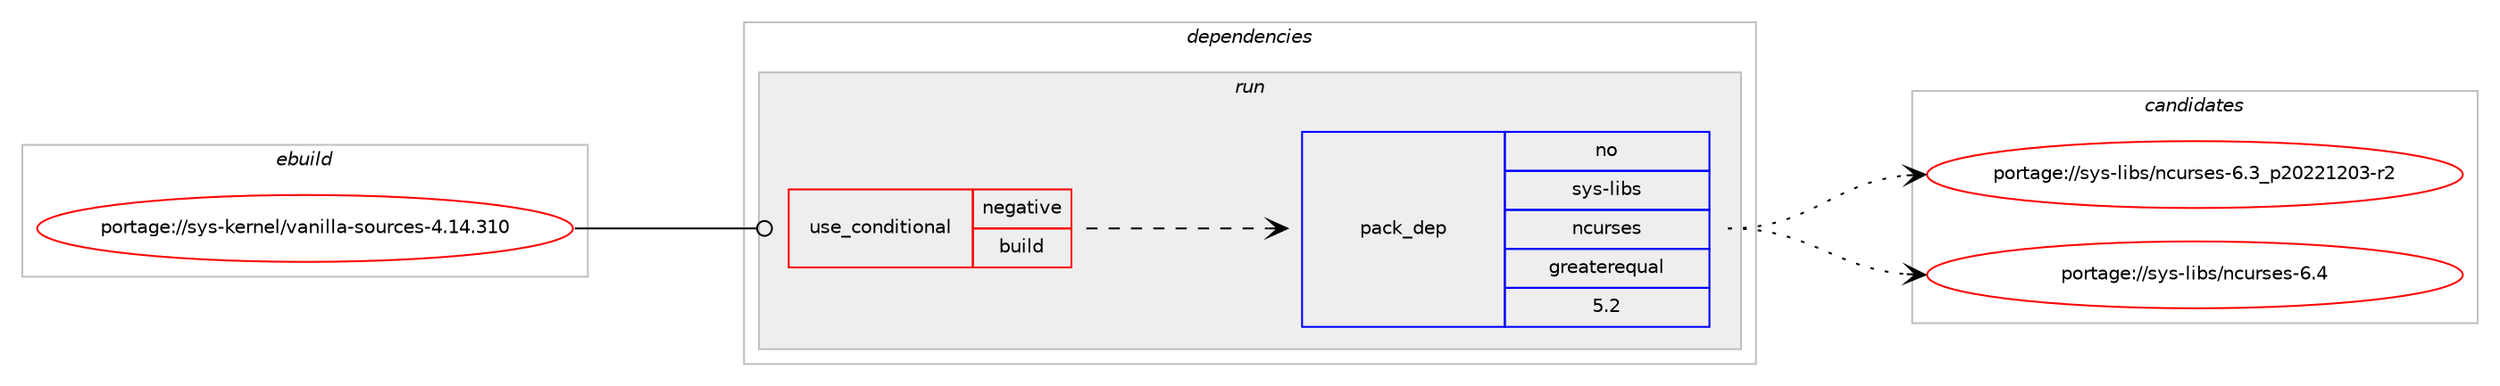 digraph prolog {

# *************
# Graph options
# *************

newrank=true;
concentrate=true;
compound=true;
graph [rankdir=LR,fontname=Helvetica,fontsize=10,ranksep=1.5];#, ranksep=2.5, nodesep=0.2];
edge  [arrowhead=vee];
node  [fontname=Helvetica,fontsize=10];

# **********
# The ebuild
# **********

subgraph cluster_leftcol {
color=gray;
rank=same;
label=<<i>ebuild</i>>;
id [label="portage://sys-kernel/vanilla-sources-4.14.310", color=red, width=4, href="../sys-kernel/vanilla-sources-4.14.310.svg"];
}

# ****************
# The dependencies
# ****************

subgraph cluster_midcol {
color=gray;
label=<<i>dependencies</i>>;
subgraph cluster_compile {
fillcolor="#eeeeee";
style=filled;
label=<<i>compile</i>>;
}
subgraph cluster_compileandrun {
fillcolor="#eeeeee";
style=filled;
label=<<i>compile and run</i>>;
}
subgraph cluster_run {
fillcolor="#eeeeee";
style=filled;
label=<<i>run</i>>;
subgraph cond60 {
dependency146 [label=<<TABLE BORDER="0" CELLBORDER="1" CELLSPACING="0" CELLPADDING="4"><TR><TD ROWSPAN="3" CELLPADDING="10">use_conditional</TD></TR><TR><TD>negative</TD></TR><TR><TD>build</TD></TR></TABLE>>, shape=none, color=red];
# *** BEGIN UNKNOWN DEPENDENCY TYPE (TODO) ***
# dependency146 -> package_dependency(portage://sys-kernel/vanilla-sources-4.14.310,run,no,app-arch,cpio,none,[,,],[],[])
# *** END UNKNOWN DEPENDENCY TYPE (TODO) ***

# *** BEGIN UNKNOWN DEPENDENCY TYPE (TODO) ***
# dependency146 -> package_dependency(portage://sys-kernel/vanilla-sources-4.14.310,run,no,dev-lang,perl,none,[,,],[],[])
# *** END UNKNOWN DEPENDENCY TYPE (TODO) ***

# *** BEGIN UNKNOWN DEPENDENCY TYPE (TODO) ***
# dependency146 -> package_dependency(portage://sys-kernel/vanilla-sources-4.14.310,run,no,sys-devel,bc,none,[,,],[],[])
# *** END UNKNOWN DEPENDENCY TYPE (TODO) ***

# *** BEGIN UNKNOWN DEPENDENCY TYPE (TODO) ***
# dependency146 -> package_dependency(portage://sys-kernel/vanilla-sources-4.14.310,run,no,sys-devel,bison,none,[,,],[],[])
# *** END UNKNOWN DEPENDENCY TYPE (TODO) ***

# *** BEGIN UNKNOWN DEPENDENCY TYPE (TODO) ***
# dependency146 -> package_dependency(portage://sys-kernel/vanilla-sources-4.14.310,run,no,sys-devel,flex,none,[,,],[],[])
# *** END UNKNOWN DEPENDENCY TYPE (TODO) ***

# *** BEGIN UNKNOWN DEPENDENCY TYPE (TODO) ***
# dependency146 -> package_dependency(portage://sys-kernel/vanilla-sources-4.14.310,run,no,sys-devel,make,none,[,,],[],[])
# *** END UNKNOWN DEPENDENCY TYPE (TODO) ***

subgraph pack84 {
dependency147 [label=<<TABLE BORDER="0" CELLBORDER="1" CELLSPACING="0" CELLPADDING="4" WIDTH="220"><TR><TD ROWSPAN="6" CELLPADDING="30">pack_dep</TD></TR><TR><TD WIDTH="110">no</TD></TR><TR><TD>sys-libs</TD></TR><TR><TD>ncurses</TD></TR><TR><TD>greaterequal</TD></TR><TR><TD>5.2</TD></TR></TABLE>>, shape=none, color=blue];
}
dependency146:e -> dependency147:w [weight=20,style="dashed",arrowhead="vee"];
# *** BEGIN UNKNOWN DEPENDENCY TYPE (TODO) ***
# dependency146 -> package_dependency(portage://sys-kernel/vanilla-sources-4.14.310,run,no,virtual,libelf,none,[,,],[],[])
# *** END UNKNOWN DEPENDENCY TYPE (TODO) ***

# *** BEGIN UNKNOWN DEPENDENCY TYPE (TODO) ***
# dependency146 -> package_dependency(portage://sys-kernel/vanilla-sources-4.14.310,run,no,virtual,pkgconfig,none,[,,],[],[])
# *** END UNKNOWN DEPENDENCY TYPE (TODO) ***

}
id:e -> dependency146:w [weight=20,style="solid",arrowhead="odot"];
}
}

# **************
# The candidates
# **************

subgraph cluster_choices {
rank=same;
color=gray;
label=<<i>candidates</i>>;

subgraph choice84 {
color=black;
nodesep=1;
choice11512111545108105981154711099117114115101115455446519511250485050495048514511450 [label="portage://sys-libs/ncurses-6.3_p20221203-r2", color=red, width=4,href="../sys-libs/ncurses-6.3_p20221203-r2.svg"];
choice1151211154510810598115471109911711411510111545544652 [label="portage://sys-libs/ncurses-6.4", color=red, width=4,href="../sys-libs/ncurses-6.4.svg"];
dependency147:e -> choice11512111545108105981154711099117114115101115455446519511250485050495048514511450:w [style=dotted,weight="100"];
dependency147:e -> choice1151211154510810598115471109911711411510111545544652:w [style=dotted,weight="100"];
}
}

}
